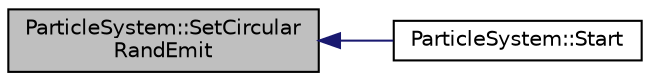 digraph "ParticleSystem::SetCircularRandEmit"
{
  edge [fontname="Helvetica",fontsize="10",labelfontname="Helvetica",labelfontsize="10"];
  node [fontname="Helvetica",fontsize="10",shape=record];
  rankdir="LR";
  Node12 [label="ParticleSystem::SetCircular\lRandEmit",height=0.2,width=0.4,color="black", fillcolor="grey75", style="filled", fontcolor="black"];
  Node12 -> Node13 [dir="back",color="midnightblue",fontsize="10",style="solid",fontname="Helvetica"];
  Node13 [label="ParticleSystem::Start",height=0.2,width=0.4,color="black", fillcolor="white", style="filled",URL="$class_particle_system.html#afb21fc1085d46936e20338d8e91407ac"];
}
